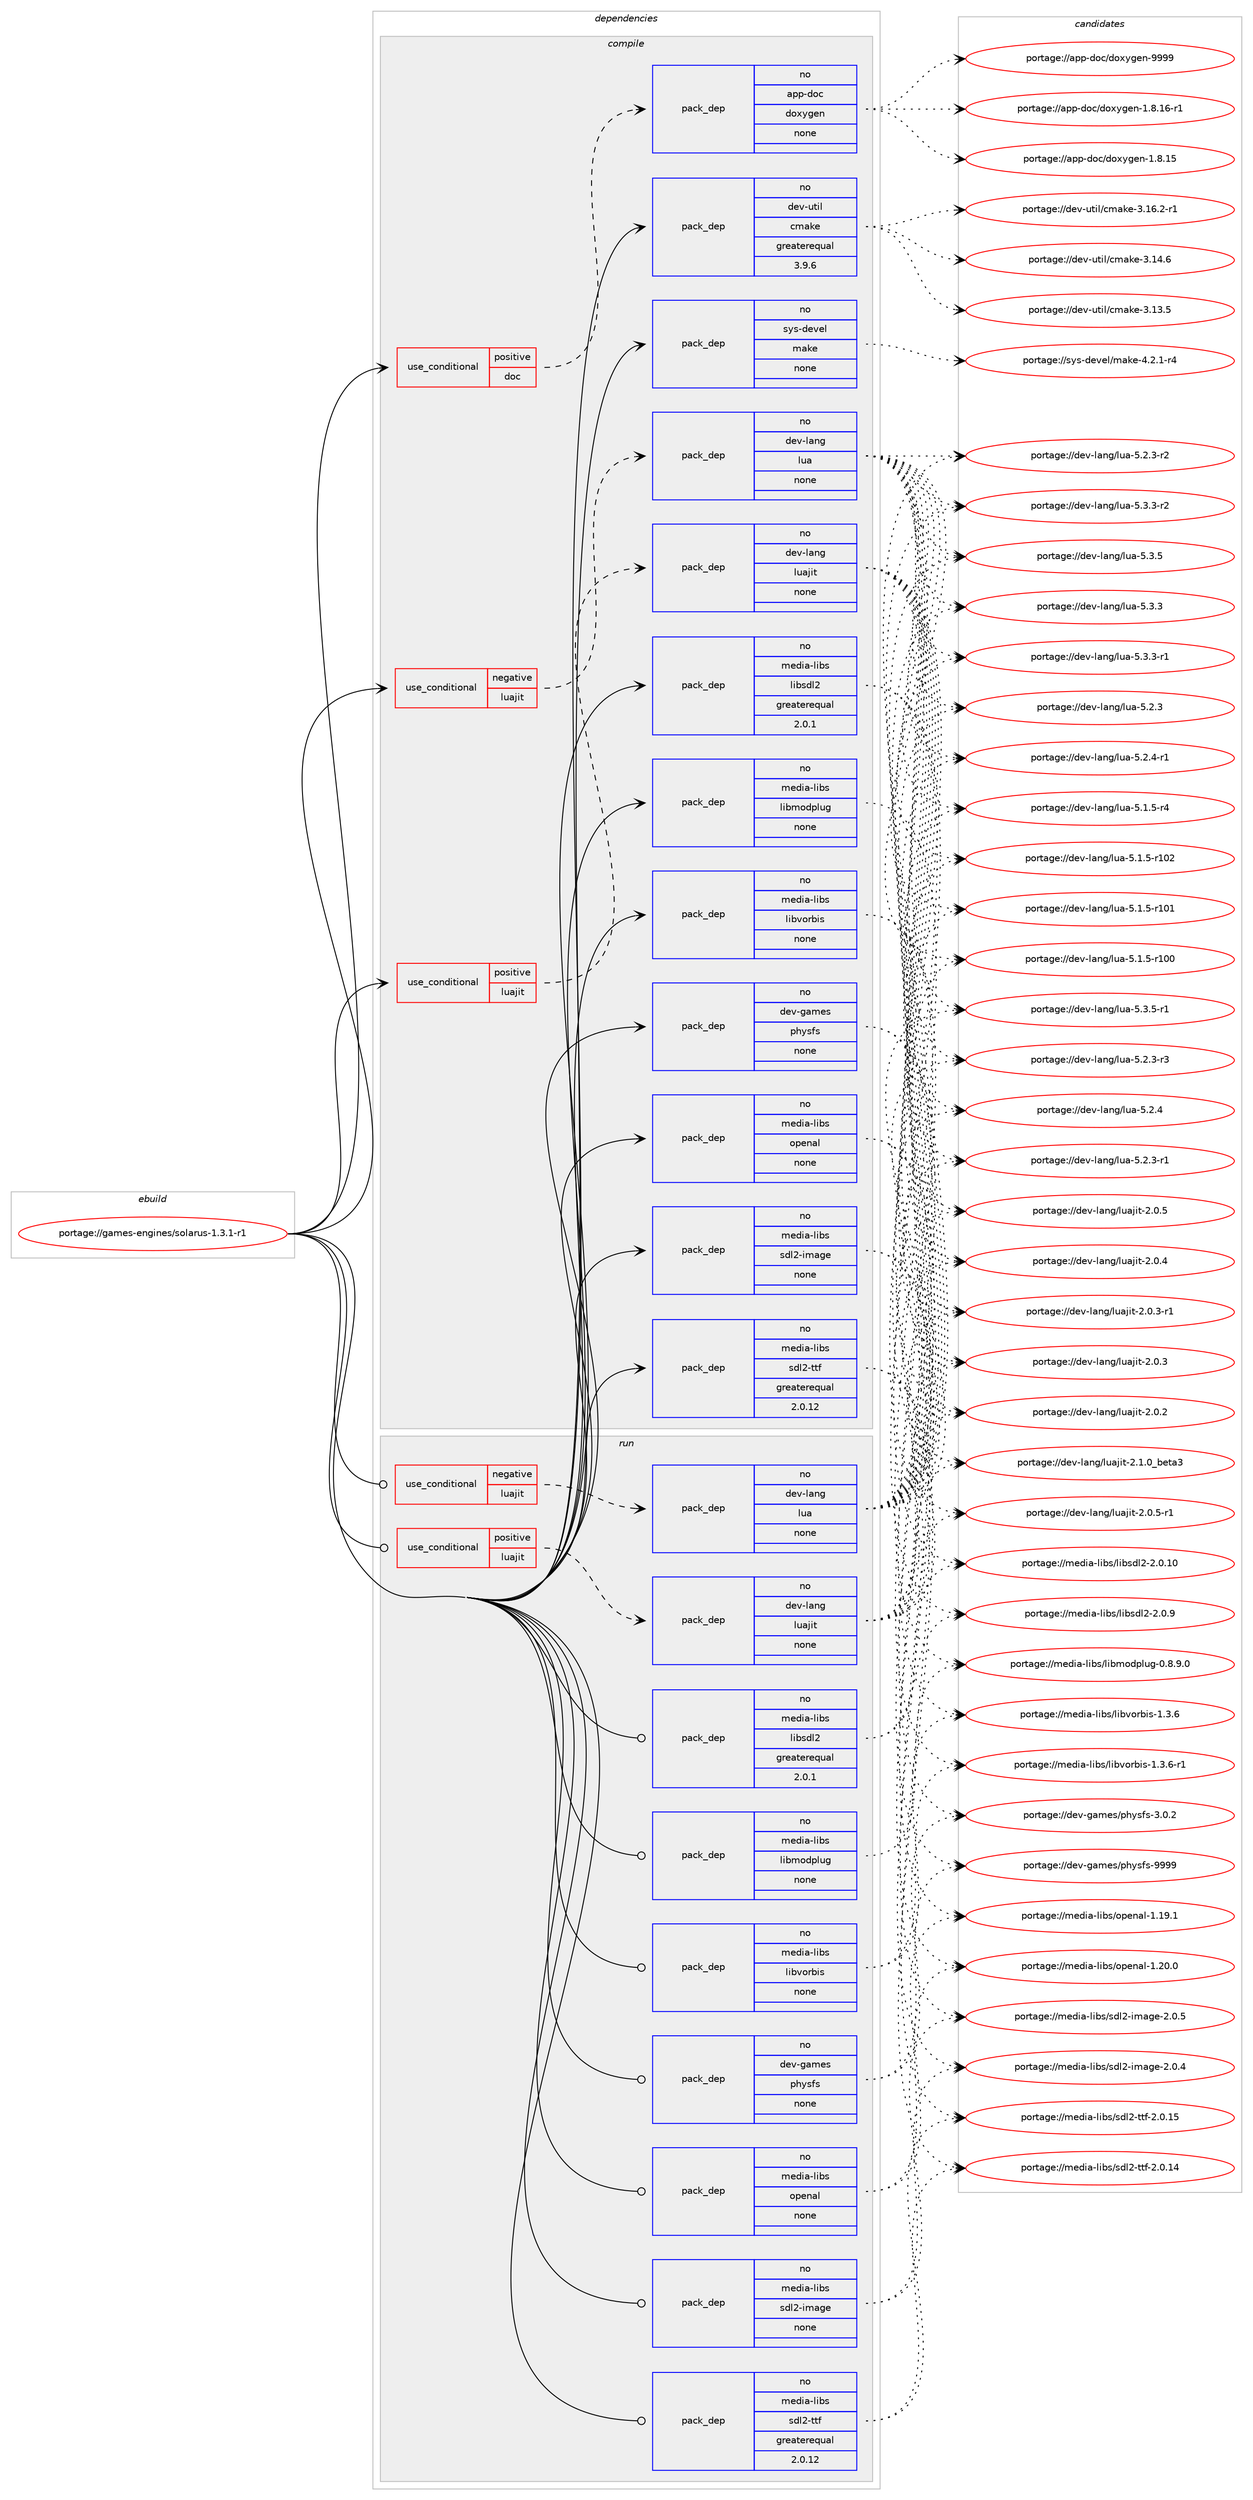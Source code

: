 digraph prolog {

# *************
# Graph options
# *************

newrank=true;
concentrate=true;
compound=true;
graph [rankdir=LR,fontname=Helvetica,fontsize=10,ranksep=1.5];#, ranksep=2.5, nodesep=0.2];
edge  [arrowhead=vee];
node  [fontname=Helvetica,fontsize=10];

# **********
# The ebuild
# **********

subgraph cluster_leftcol {
color=gray;
rank=same;
label=<<i>ebuild</i>>;
id [label="portage://games-engines/solarus-1.3.1-r1", color=red, width=4, href="../games-engines/solarus-1.3.1-r1.svg"];
}

# ****************
# The dependencies
# ****************

subgraph cluster_midcol {
color=gray;
label=<<i>dependencies</i>>;
subgraph cluster_compile {
fillcolor="#eeeeee";
style=filled;
label=<<i>compile</i>>;
subgraph cond59530 {
dependency286472 [label=<<TABLE BORDER="0" CELLBORDER="1" CELLSPACING="0" CELLPADDING="4"><TR><TD ROWSPAN="3" CELLPADDING="10">use_conditional</TD></TR><TR><TD>negative</TD></TR><TR><TD>luajit</TD></TR></TABLE>>, shape=none, color=red];
subgraph pack222488 {
dependency286473 [label=<<TABLE BORDER="0" CELLBORDER="1" CELLSPACING="0" CELLPADDING="4" WIDTH="220"><TR><TD ROWSPAN="6" CELLPADDING="30">pack_dep</TD></TR><TR><TD WIDTH="110">no</TD></TR><TR><TD>dev-lang</TD></TR><TR><TD>lua</TD></TR><TR><TD>none</TD></TR><TR><TD></TD></TR></TABLE>>, shape=none, color=blue];
}
dependency286472:e -> dependency286473:w [weight=20,style="dashed",arrowhead="vee"];
}
id:e -> dependency286472:w [weight=20,style="solid",arrowhead="vee"];
subgraph cond59531 {
dependency286474 [label=<<TABLE BORDER="0" CELLBORDER="1" CELLSPACING="0" CELLPADDING="4"><TR><TD ROWSPAN="3" CELLPADDING="10">use_conditional</TD></TR><TR><TD>positive</TD></TR><TR><TD>doc</TD></TR></TABLE>>, shape=none, color=red];
subgraph pack222489 {
dependency286475 [label=<<TABLE BORDER="0" CELLBORDER="1" CELLSPACING="0" CELLPADDING="4" WIDTH="220"><TR><TD ROWSPAN="6" CELLPADDING="30">pack_dep</TD></TR><TR><TD WIDTH="110">no</TD></TR><TR><TD>app-doc</TD></TR><TR><TD>doxygen</TD></TR><TR><TD>none</TD></TR><TR><TD></TD></TR></TABLE>>, shape=none, color=blue];
}
dependency286474:e -> dependency286475:w [weight=20,style="dashed",arrowhead="vee"];
}
id:e -> dependency286474:w [weight=20,style="solid",arrowhead="vee"];
subgraph cond59532 {
dependency286476 [label=<<TABLE BORDER="0" CELLBORDER="1" CELLSPACING="0" CELLPADDING="4"><TR><TD ROWSPAN="3" CELLPADDING="10">use_conditional</TD></TR><TR><TD>positive</TD></TR><TR><TD>luajit</TD></TR></TABLE>>, shape=none, color=red];
subgraph pack222490 {
dependency286477 [label=<<TABLE BORDER="0" CELLBORDER="1" CELLSPACING="0" CELLPADDING="4" WIDTH="220"><TR><TD ROWSPAN="6" CELLPADDING="30">pack_dep</TD></TR><TR><TD WIDTH="110">no</TD></TR><TR><TD>dev-lang</TD></TR><TR><TD>luajit</TD></TR><TR><TD>none</TD></TR><TR><TD></TD></TR></TABLE>>, shape=none, color=blue];
}
dependency286476:e -> dependency286477:w [weight=20,style="dashed",arrowhead="vee"];
}
id:e -> dependency286476:w [weight=20,style="solid",arrowhead="vee"];
subgraph pack222491 {
dependency286478 [label=<<TABLE BORDER="0" CELLBORDER="1" CELLSPACING="0" CELLPADDING="4" WIDTH="220"><TR><TD ROWSPAN="6" CELLPADDING="30">pack_dep</TD></TR><TR><TD WIDTH="110">no</TD></TR><TR><TD>dev-games</TD></TR><TR><TD>physfs</TD></TR><TR><TD>none</TD></TR><TR><TD></TD></TR></TABLE>>, shape=none, color=blue];
}
id:e -> dependency286478:w [weight=20,style="solid",arrowhead="vee"];
subgraph pack222492 {
dependency286479 [label=<<TABLE BORDER="0" CELLBORDER="1" CELLSPACING="0" CELLPADDING="4" WIDTH="220"><TR><TD ROWSPAN="6" CELLPADDING="30">pack_dep</TD></TR><TR><TD WIDTH="110">no</TD></TR><TR><TD>dev-util</TD></TR><TR><TD>cmake</TD></TR><TR><TD>greaterequal</TD></TR><TR><TD>3.9.6</TD></TR></TABLE>>, shape=none, color=blue];
}
id:e -> dependency286479:w [weight=20,style="solid",arrowhead="vee"];
subgraph pack222493 {
dependency286480 [label=<<TABLE BORDER="0" CELLBORDER="1" CELLSPACING="0" CELLPADDING="4" WIDTH="220"><TR><TD ROWSPAN="6" CELLPADDING="30">pack_dep</TD></TR><TR><TD WIDTH="110">no</TD></TR><TR><TD>media-libs</TD></TR><TR><TD>libmodplug</TD></TR><TR><TD>none</TD></TR><TR><TD></TD></TR></TABLE>>, shape=none, color=blue];
}
id:e -> dependency286480:w [weight=20,style="solid",arrowhead="vee"];
subgraph pack222494 {
dependency286481 [label=<<TABLE BORDER="0" CELLBORDER="1" CELLSPACING="0" CELLPADDING="4" WIDTH="220"><TR><TD ROWSPAN="6" CELLPADDING="30">pack_dep</TD></TR><TR><TD WIDTH="110">no</TD></TR><TR><TD>media-libs</TD></TR><TR><TD>libsdl2</TD></TR><TR><TD>greaterequal</TD></TR><TR><TD>2.0.1</TD></TR></TABLE>>, shape=none, color=blue];
}
id:e -> dependency286481:w [weight=20,style="solid",arrowhead="vee"];
subgraph pack222495 {
dependency286482 [label=<<TABLE BORDER="0" CELLBORDER="1" CELLSPACING="0" CELLPADDING="4" WIDTH="220"><TR><TD ROWSPAN="6" CELLPADDING="30">pack_dep</TD></TR><TR><TD WIDTH="110">no</TD></TR><TR><TD>media-libs</TD></TR><TR><TD>libvorbis</TD></TR><TR><TD>none</TD></TR><TR><TD></TD></TR></TABLE>>, shape=none, color=blue];
}
id:e -> dependency286482:w [weight=20,style="solid",arrowhead="vee"];
subgraph pack222496 {
dependency286483 [label=<<TABLE BORDER="0" CELLBORDER="1" CELLSPACING="0" CELLPADDING="4" WIDTH="220"><TR><TD ROWSPAN="6" CELLPADDING="30">pack_dep</TD></TR><TR><TD WIDTH="110">no</TD></TR><TR><TD>media-libs</TD></TR><TR><TD>openal</TD></TR><TR><TD>none</TD></TR><TR><TD></TD></TR></TABLE>>, shape=none, color=blue];
}
id:e -> dependency286483:w [weight=20,style="solid",arrowhead="vee"];
subgraph pack222497 {
dependency286484 [label=<<TABLE BORDER="0" CELLBORDER="1" CELLSPACING="0" CELLPADDING="4" WIDTH="220"><TR><TD ROWSPAN="6" CELLPADDING="30">pack_dep</TD></TR><TR><TD WIDTH="110">no</TD></TR><TR><TD>media-libs</TD></TR><TR><TD>sdl2-image</TD></TR><TR><TD>none</TD></TR><TR><TD></TD></TR></TABLE>>, shape=none, color=blue];
}
id:e -> dependency286484:w [weight=20,style="solid",arrowhead="vee"];
subgraph pack222498 {
dependency286485 [label=<<TABLE BORDER="0" CELLBORDER="1" CELLSPACING="0" CELLPADDING="4" WIDTH="220"><TR><TD ROWSPAN="6" CELLPADDING="30">pack_dep</TD></TR><TR><TD WIDTH="110">no</TD></TR><TR><TD>media-libs</TD></TR><TR><TD>sdl2-ttf</TD></TR><TR><TD>greaterequal</TD></TR><TR><TD>2.0.12</TD></TR></TABLE>>, shape=none, color=blue];
}
id:e -> dependency286485:w [weight=20,style="solid",arrowhead="vee"];
subgraph pack222499 {
dependency286486 [label=<<TABLE BORDER="0" CELLBORDER="1" CELLSPACING="0" CELLPADDING="4" WIDTH="220"><TR><TD ROWSPAN="6" CELLPADDING="30">pack_dep</TD></TR><TR><TD WIDTH="110">no</TD></TR><TR><TD>sys-devel</TD></TR><TR><TD>make</TD></TR><TR><TD>none</TD></TR><TR><TD></TD></TR></TABLE>>, shape=none, color=blue];
}
id:e -> dependency286486:w [weight=20,style="solid",arrowhead="vee"];
}
subgraph cluster_compileandrun {
fillcolor="#eeeeee";
style=filled;
label=<<i>compile and run</i>>;
}
subgraph cluster_run {
fillcolor="#eeeeee";
style=filled;
label=<<i>run</i>>;
subgraph cond59533 {
dependency286487 [label=<<TABLE BORDER="0" CELLBORDER="1" CELLSPACING="0" CELLPADDING="4"><TR><TD ROWSPAN="3" CELLPADDING="10">use_conditional</TD></TR><TR><TD>negative</TD></TR><TR><TD>luajit</TD></TR></TABLE>>, shape=none, color=red];
subgraph pack222500 {
dependency286488 [label=<<TABLE BORDER="0" CELLBORDER="1" CELLSPACING="0" CELLPADDING="4" WIDTH="220"><TR><TD ROWSPAN="6" CELLPADDING="30">pack_dep</TD></TR><TR><TD WIDTH="110">no</TD></TR><TR><TD>dev-lang</TD></TR><TR><TD>lua</TD></TR><TR><TD>none</TD></TR><TR><TD></TD></TR></TABLE>>, shape=none, color=blue];
}
dependency286487:e -> dependency286488:w [weight=20,style="dashed",arrowhead="vee"];
}
id:e -> dependency286487:w [weight=20,style="solid",arrowhead="odot"];
subgraph cond59534 {
dependency286489 [label=<<TABLE BORDER="0" CELLBORDER="1" CELLSPACING="0" CELLPADDING="4"><TR><TD ROWSPAN="3" CELLPADDING="10">use_conditional</TD></TR><TR><TD>positive</TD></TR><TR><TD>luajit</TD></TR></TABLE>>, shape=none, color=red];
subgraph pack222501 {
dependency286490 [label=<<TABLE BORDER="0" CELLBORDER="1" CELLSPACING="0" CELLPADDING="4" WIDTH="220"><TR><TD ROWSPAN="6" CELLPADDING="30">pack_dep</TD></TR><TR><TD WIDTH="110">no</TD></TR><TR><TD>dev-lang</TD></TR><TR><TD>luajit</TD></TR><TR><TD>none</TD></TR><TR><TD></TD></TR></TABLE>>, shape=none, color=blue];
}
dependency286489:e -> dependency286490:w [weight=20,style="dashed",arrowhead="vee"];
}
id:e -> dependency286489:w [weight=20,style="solid",arrowhead="odot"];
subgraph pack222502 {
dependency286491 [label=<<TABLE BORDER="0" CELLBORDER="1" CELLSPACING="0" CELLPADDING="4" WIDTH="220"><TR><TD ROWSPAN="6" CELLPADDING="30">pack_dep</TD></TR><TR><TD WIDTH="110">no</TD></TR><TR><TD>dev-games</TD></TR><TR><TD>physfs</TD></TR><TR><TD>none</TD></TR><TR><TD></TD></TR></TABLE>>, shape=none, color=blue];
}
id:e -> dependency286491:w [weight=20,style="solid",arrowhead="odot"];
subgraph pack222503 {
dependency286492 [label=<<TABLE BORDER="0" CELLBORDER="1" CELLSPACING="0" CELLPADDING="4" WIDTH="220"><TR><TD ROWSPAN="6" CELLPADDING="30">pack_dep</TD></TR><TR><TD WIDTH="110">no</TD></TR><TR><TD>media-libs</TD></TR><TR><TD>libmodplug</TD></TR><TR><TD>none</TD></TR><TR><TD></TD></TR></TABLE>>, shape=none, color=blue];
}
id:e -> dependency286492:w [weight=20,style="solid",arrowhead="odot"];
subgraph pack222504 {
dependency286493 [label=<<TABLE BORDER="0" CELLBORDER="1" CELLSPACING="0" CELLPADDING="4" WIDTH="220"><TR><TD ROWSPAN="6" CELLPADDING="30">pack_dep</TD></TR><TR><TD WIDTH="110">no</TD></TR><TR><TD>media-libs</TD></TR><TR><TD>libsdl2</TD></TR><TR><TD>greaterequal</TD></TR><TR><TD>2.0.1</TD></TR></TABLE>>, shape=none, color=blue];
}
id:e -> dependency286493:w [weight=20,style="solid",arrowhead="odot"];
subgraph pack222505 {
dependency286494 [label=<<TABLE BORDER="0" CELLBORDER="1" CELLSPACING="0" CELLPADDING="4" WIDTH="220"><TR><TD ROWSPAN="6" CELLPADDING="30">pack_dep</TD></TR><TR><TD WIDTH="110">no</TD></TR><TR><TD>media-libs</TD></TR><TR><TD>libvorbis</TD></TR><TR><TD>none</TD></TR><TR><TD></TD></TR></TABLE>>, shape=none, color=blue];
}
id:e -> dependency286494:w [weight=20,style="solid",arrowhead="odot"];
subgraph pack222506 {
dependency286495 [label=<<TABLE BORDER="0" CELLBORDER="1" CELLSPACING="0" CELLPADDING="4" WIDTH="220"><TR><TD ROWSPAN="6" CELLPADDING="30">pack_dep</TD></TR><TR><TD WIDTH="110">no</TD></TR><TR><TD>media-libs</TD></TR><TR><TD>openal</TD></TR><TR><TD>none</TD></TR><TR><TD></TD></TR></TABLE>>, shape=none, color=blue];
}
id:e -> dependency286495:w [weight=20,style="solid",arrowhead="odot"];
subgraph pack222507 {
dependency286496 [label=<<TABLE BORDER="0" CELLBORDER="1" CELLSPACING="0" CELLPADDING="4" WIDTH="220"><TR><TD ROWSPAN="6" CELLPADDING="30">pack_dep</TD></TR><TR><TD WIDTH="110">no</TD></TR><TR><TD>media-libs</TD></TR><TR><TD>sdl2-image</TD></TR><TR><TD>none</TD></TR><TR><TD></TD></TR></TABLE>>, shape=none, color=blue];
}
id:e -> dependency286496:w [weight=20,style="solid",arrowhead="odot"];
subgraph pack222508 {
dependency286497 [label=<<TABLE BORDER="0" CELLBORDER="1" CELLSPACING="0" CELLPADDING="4" WIDTH="220"><TR><TD ROWSPAN="6" CELLPADDING="30">pack_dep</TD></TR><TR><TD WIDTH="110">no</TD></TR><TR><TD>media-libs</TD></TR><TR><TD>sdl2-ttf</TD></TR><TR><TD>greaterequal</TD></TR><TR><TD>2.0.12</TD></TR></TABLE>>, shape=none, color=blue];
}
id:e -> dependency286497:w [weight=20,style="solid",arrowhead="odot"];
}
}

# **************
# The candidates
# **************

subgraph cluster_choices {
rank=same;
color=gray;
label=<<i>candidates</i>>;

subgraph choice222488 {
color=black;
nodesep=1;
choice100101118451089711010347108117974553465146534511449 [label="portage://dev-lang/lua-5.3.5-r1", color=red, width=4,href="../dev-lang/lua-5.3.5-r1.svg"];
choice10010111845108971101034710811797455346514653 [label="portage://dev-lang/lua-5.3.5", color=red, width=4,href="../dev-lang/lua-5.3.5.svg"];
choice100101118451089711010347108117974553465146514511450 [label="portage://dev-lang/lua-5.3.3-r2", color=red, width=4,href="../dev-lang/lua-5.3.3-r2.svg"];
choice100101118451089711010347108117974553465146514511449 [label="portage://dev-lang/lua-5.3.3-r1", color=red, width=4,href="../dev-lang/lua-5.3.3-r1.svg"];
choice10010111845108971101034710811797455346514651 [label="portage://dev-lang/lua-5.3.3", color=red, width=4,href="../dev-lang/lua-5.3.3.svg"];
choice100101118451089711010347108117974553465046524511449 [label="portage://dev-lang/lua-5.2.4-r1", color=red, width=4,href="../dev-lang/lua-5.2.4-r1.svg"];
choice10010111845108971101034710811797455346504652 [label="portage://dev-lang/lua-5.2.4", color=red, width=4,href="../dev-lang/lua-5.2.4.svg"];
choice100101118451089711010347108117974553465046514511451 [label="portage://dev-lang/lua-5.2.3-r3", color=red, width=4,href="../dev-lang/lua-5.2.3-r3.svg"];
choice100101118451089711010347108117974553465046514511450 [label="portage://dev-lang/lua-5.2.3-r2", color=red, width=4,href="../dev-lang/lua-5.2.3-r2.svg"];
choice100101118451089711010347108117974553465046514511449 [label="portage://dev-lang/lua-5.2.3-r1", color=red, width=4,href="../dev-lang/lua-5.2.3-r1.svg"];
choice10010111845108971101034710811797455346504651 [label="portage://dev-lang/lua-5.2.3", color=red, width=4,href="../dev-lang/lua-5.2.3.svg"];
choice100101118451089711010347108117974553464946534511452 [label="portage://dev-lang/lua-5.1.5-r4", color=red, width=4,href="../dev-lang/lua-5.1.5-r4.svg"];
choice1001011184510897110103471081179745534649465345114494850 [label="portage://dev-lang/lua-5.1.5-r102", color=red, width=4,href="../dev-lang/lua-5.1.5-r102.svg"];
choice1001011184510897110103471081179745534649465345114494849 [label="portage://dev-lang/lua-5.1.5-r101", color=red, width=4,href="../dev-lang/lua-5.1.5-r101.svg"];
choice1001011184510897110103471081179745534649465345114494848 [label="portage://dev-lang/lua-5.1.5-r100", color=red, width=4,href="../dev-lang/lua-5.1.5-r100.svg"];
dependency286473:e -> choice100101118451089711010347108117974553465146534511449:w [style=dotted,weight="100"];
dependency286473:e -> choice10010111845108971101034710811797455346514653:w [style=dotted,weight="100"];
dependency286473:e -> choice100101118451089711010347108117974553465146514511450:w [style=dotted,weight="100"];
dependency286473:e -> choice100101118451089711010347108117974553465146514511449:w [style=dotted,weight="100"];
dependency286473:e -> choice10010111845108971101034710811797455346514651:w [style=dotted,weight="100"];
dependency286473:e -> choice100101118451089711010347108117974553465046524511449:w [style=dotted,weight="100"];
dependency286473:e -> choice10010111845108971101034710811797455346504652:w [style=dotted,weight="100"];
dependency286473:e -> choice100101118451089711010347108117974553465046514511451:w [style=dotted,weight="100"];
dependency286473:e -> choice100101118451089711010347108117974553465046514511450:w [style=dotted,weight="100"];
dependency286473:e -> choice100101118451089711010347108117974553465046514511449:w [style=dotted,weight="100"];
dependency286473:e -> choice10010111845108971101034710811797455346504651:w [style=dotted,weight="100"];
dependency286473:e -> choice100101118451089711010347108117974553464946534511452:w [style=dotted,weight="100"];
dependency286473:e -> choice1001011184510897110103471081179745534649465345114494850:w [style=dotted,weight="100"];
dependency286473:e -> choice1001011184510897110103471081179745534649465345114494849:w [style=dotted,weight="100"];
dependency286473:e -> choice1001011184510897110103471081179745534649465345114494848:w [style=dotted,weight="100"];
}
subgraph choice222489 {
color=black;
nodesep=1;
choice971121124510011199471001111201211031011104557575757 [label="portage://app-doc/doxygen-9999", color=red, width=4,href="../app-doc/doxygen-9999.svg"];
choice97112112451001119947100111120121103101110454946564649544511449 [label="portage://app-doc/doxygen-1.8.16-r1", color=red, width=4,href="../app-doc/doxygen-1.8.16-r1.svg"];
choice9711211245100111994710011112012110310111045494656464953 [label="portage://app-doc/doxygen-1.8.15", color=red, width=4,href="../app-doc/doxygen-1.8.15.svg"];
dependency286475:e -> choice971121124510011199471001111201211031011104557575757:w [style=dotted,weight="100"];
dependency286475:e -> choice97112112451001119947100111120121103101110454946564649544511449:w [style=dotted,weight="100"];
dependency286475:e -> choice9711211245100111994710011112012110310111045494656464953:w [style=dotted,weight="100"];
}
subgraph choice222490 {
color=black;
nodesep=1;
choice1001011184510897110103471081179710610511645504649464895981011169751 [label="portage://dev-lang/luajit-2.1.0_beta3", color=red, width=4,href="../dev-lang/luajit-2.1.0_beta3.svg"];
choice100101118451089711010347108117971061051164550464846534511449 [label="portage://dev-lang/luajit-2.0.5-r1", color=red, width=4,href="../dev-lang/luajit-2.0.5-r1.svg"];
choice10010111845108971101034710811797106105116455046484653 [label="portage://dev-lang/luajit-2.0.5", color=red, width=4,href="../dev-lang/luajit-2.0.5.svg"];
choice10010111845108971101034710811797106105116455046484652 [label="portage://dev-lang/luajit-2.0.4", color=red, width=4,href="../dev-lang/luajit-2.0.4.svg"];
choice100101118451089711010347108117971061051164550464846514511449 [label="portage://dev-lang/luajit-2.0.3-r1", color=red, width=4,href="../dev-lang/luajit-2.0.3-r1.svg"];
choice10010111845108971101034710811797106105116455046484651 [label="portage://dev-lang/luajit-2.0.3", color=red, width=4,href="../dev-lang/luajit-2.0.3.svg"];
choice10010111845108971101034710811797106105116455046484650 [label="portage://dev-lang/luajit-2.0.2", color=red, width=4,href="../dev-lang/luajit-2.0.2.svg"];
dependency286477:e -> choice1001011184510897110103471081179710610511645504649464895981011169751:w [style=dotted,weight="100"];
dependency286477:e -> choice100101118451089711010347108117971061051164550464846534511449:w [style=dotted,weight="100"];
dependency286477:e -> choice10010111845108971101034710811797106105116455046484653:w [style=dotted,weight="100"];
dependency286477:e -> choice10010111845108971101034710811797106105116455046484652:w [style=dotted,weight="100"];
dependency286477:e -> choice100101118451089711010347108117971061051164550464846514511449:w [style=dotted,weight="100"];
dependency286477:e -> choice10010111845108971101034710811797106105116455046484651:w [style=dotted,weight="100"];
dependency286477:e -> choice10010111845108971101034710811797106105116455046484650:w [style=dotted,weight="100"];
}
subgraph choice222491 {
color=black;
nodesep=1;
choice1001011184510397109101115471121041211151021154557575757 [label="portage://dev-games/physfs-9999", color=red, width=4,href="../dev-games/physfs-9999.svg"];
choice100101118451039710910111547112104121115102115455146484650 [label="portage://dev-games/physfs-3.0.2", color=red, width=4,href="../dev-games/physfs-3.0.2.svg"];
dependency286478:e -> choice1001011184510397109101115471121041211151021154557575757:w [style=dotted,weight="100"];
dependency286478:e -> choice100101118451039710910111547112104121115102115455146484650:w [style=dotted,weight="100"];
}
subgraph choice222492 {
color=black;
nodesep=1;
choice10010111845117116105108479910997107101455146495446504511449 [label="portage://dev-util/cmake-3.16.2-r1", color=red, width=4,href="../dev-util/cmake-3.16.2-r1.svg"];
choice1001011184511711610510847991099710710145514649524654 [label="portage://dev-util/cmake-3.14.6", color=red, width=4,href="../dev-util/cmake-3.14.6.svg"];
choice1001011184511711610510847991099710710145514649514653 [label="portage://dev-util/cmake-3.13.5", color=red, width=4,href="../dev-util/cmake-3.13.5.svg"];
dependency286479:e -> choice10010111845117116105108479910997107101455146495446504511449:w [style=dotted,weight="100"];
dependency286479:e -> choice1001011184511711610510847991099710710145514649524654:w [style=dotted,weight="100"];
dependency286479:e -> choice1001011184511711610510847991099710710145514649514653:w [style=dotted,weight="100"];
}
subgraph choice222493 {
color=black;
nodesep=1;
choice10910110010597451081059811547108105981091111001121081171034548465646574648 [label="portage://media-libs/libmodplug-0.8.9.0", color=red, width=4,href="../media-libs/libmodplug-0.8.9.0.svg"];
dependency286480:e -> choice10910110010597451081059811547108105981091111001121081171034548465646574648:w [style=dotted,weight="100"];
}
subgraph choice222494 {
color=black;
nodesep=1;
choice109101100105974510810598115471081059811510010850455046484657 [label="portage://media-libs/libsdl2-2.0.9", color=red, width=4,href="../media-libs/libsdl2-2.0.9.svg"];
choice10910110010597451081059811547108105981151001085045504648464948 [label="portage://media-libs/libsdl2-2.0.10", color=red, width=4,href="../media-libs/libsdl2-2.0.10.svg"];
dependency286481:e -> choice109101100105974510810598115471081059811510010850455046484657:w [style=dotted,weight="100"];
dependency286481:e -> choice10910110010597451081059811547108105981151001085045504648464948:w [style=dotted,weight="100"];
}
subgraph choice222495 {
color=black;
nodesep=1;
choice1091011001059745108105981154710810598118111114981051154549465146544511449 [label="portage://media-libs/libvorbis-1.3.6-r1", color=red, width=4,href="../media-libs/libvorbis-1.3.6-r1.svg"];
choice109101100105974510810598115471081059811811111498105115454946514654 [label="portage://media-libs/libvorbis-1.3.6", color=red, width=4,href="../media-libs/libvorbis-1.3.6.svg"];
dependency286482:e -> choice1091011001059745108105981154710810598118111114981051154549465146544511449:w [style=dotted,weight="100"];
dependency286482:e -> choice109101100105974510810598115471081059811811111498105115454946514654:w [style=dotted,weight="100"];
}
subgraph choice222496 {
color=black;
nodesep=1;
choice109101100105974510810598115471111121011109710845494650484648 [label="portage://media-libs/openal-1.20.0", color=red, width=4,href="../media-libs/openal-1.20.0.svg"];
choice109101100105974510810598115471111121011109710845494649574649 [label="portage://media-libs/openal-1.19.1", color=red, width=4,href="../media-libs/openal-1.19.1.svg"];
dependency286483:e -> choice109101100105974510810598115471111121011109710845494650484648:w [style=dotted,weight="100"];
dependency286483:e -> choice109101100105974510810598115471111121011109710845494649574649:w [style=dotted,weight="100"];
}
subgraph choice222497 {
color=black;
nodesep=1;
choice10910110010597451081059811547115100108504510510997103101455046484653 [label="portage://media-libs/sdl2-image-2.0.5", color=red, width=4,href="../media-libs/sdl2-image-2.0.5.svg"];
choice10910110010597451081059811547115100108504510510997103101455046484652 [label="portage://media-libs/sdl2-image-2.0.4", color=red, width=4,href="../media-libs/sdl2-image-2.0.4.svg"];
dependency286484:e -> choice10910110010597451081059811547115100108504510510997103101455046484653:w [style=dotted,weight="100"];
dependency286484:e -> choice10910110010597451081059811547115100108504510510997103101455046484652:w [style=dotted,weight="100"];
}
subgraph choice222498 {
color=black;
nodesep=1;
choice10910110010597451081059811547115100108504511611610245504648464953 [label="portage://media-libs/sdl2-ttf-2.0.15", color=red, width=4,href="../media-libs/sdl2-ttf-2.0.15.svg"];
choice10910110010597451081059811547115100108504511611610245504648464952 [label="portage://media-libs/sdl2-ttf-2.0.14", color=red, width=4,href="../media-libs/sdl2-ttf-2.0.14.svg"];
dependency286485:e -> choice10910110010597451081059811547115100108504511611610245504648464953:w [style=dotted,weight="100"];
dependency286485:e -> choice10910110010597451081059811547115100108504511611610245504648464952:w [style=dotted,weight="100"];
}
subgraph choice222499 {
color=black;
nodesep=1;
choice1151211154510010111810110847109971071014552465046494511452 [label="portage://sys-devel/make-4.2.1-r4", color=red, width=4,href="../sys-devel/make-4.2.1-r4.svg"];
dependency286486:e -> choice1151211154510010111810110847109971071014552465046494511452:w [style=dotted,weight="100"];
}
subgraph choice222500 {
color=black;
nodesep=1;
choice100101118451089711010347108117974553465146534511449 [label="portage://dev-lang/lua-5.3.5-r1", color=red, width=4,href="../dev-lang/lua-5.3.5-r1.svg"];
choice10010111845108971101034710811797455346514653 [label="portage://dev-lang/lua-5.3.5", color=red, width=4,href="../dev-lang/lua-5.3.5.svg"];
choice100101118451089711010347108117974553465146514511450 [label="portage://dev-lang/lua-5.3.3-r2", color=red, width=4,href="../dev-lang/lua-5.3.3-r2.svg"];
choice100101118451089711010347108117974553465146514511449 [label="portage://dev-lang/lua-5.3.3-r1", color=red, width=4,href="../dev-lang/lua-5.3.3-r1.svg"];
choice10010111845108971101034710811797455346514651 [label="portage://dev-lang/lua-5.3.3", color=red, width=4,href="../dev-lang/lua-5.3.3.svg"];
choice100101118451089711010347108117974553465046524511449 [label="portage://dev-lang/lua-5.2.4-r1", color=red, width=4,href="../dev-lang/lua-5.2.4-r1.svg"];
choice10010111845108971101034710811797455346504652 [label="portage://dev-lang/lua-5.2.4", color=red, width=4,href="../dev-lang/lua-5.2.4.svg"];
choice100101118451089711010347108117974553465046514511451 [label="portage://dev-lang/lua-5.2.3-r3", color=red, width=4,href="../dev-lang/lua-5.2.3-r3.svg"];
choice100101118451089711010347108117974553465046514511450 [label="portage://dev-lang/lua-5.2.3-r2", color=red, width=4,href="../dev-lang/lua-5.2.3-r2.svg"];
choice100101118451089711010347108117974553465046514511449 [label="portage://dev-lang/lua-5.2.3-r1", color=red, width=4,href="../dev-lang/lua-5.2.3-r1.svg"];
choice10010111845108971101034710811797455346504651 [label="portage://dev-lang/lua-5.2.3", color=red, width=4,href="../dev-lang/lua-5.2.3.svg"];
choice100101118451089711010347108117974553464946534511452 [label="portage://dev-lang/lua-5.1.5-r4", color=red, width=4,href="../dev-lang/lua-5.1.5-r4.svg"];
choice1001011184510897110103471081179745534649465345114494850 [label="portage://dev-lang/lua-5.1.5-r102", color=red, width=4,href="../dev-lang/lua-5.1.5-r102.svg"];
choice1001011184510897110103471081179745534649465345114494849 [label="portage://dev-lang/lua-5.1.5-r101", color=red, width=4,href="../dev-lang/lua-5.1.5-r101.svg"];
choice1001011184510897110103471081179745534649465345114494848 [label="portage://dev-lang/lua-5.1.5-r100", color=red, width=4,href="../dev-lang/lua-5.1.5-r100.svg"];
dependency286488:e -> choice100101118451089711010347108117974553465146534511449:w [style=dotted,weight="100"];
dependency286488:e -> choice10010111845108971101034710811797455346514653:w [style=dotted,weight="100"];
dependency286488:e -> choice100101118451089711010347108117974553465146514511450:w [style=dotted,weight="100"];
dependency286488:e -> choice100101118451089711010347108117974553465146514511449:w [style=dotted,weight="100"];
dependency286488:e -> choice10010111845108971101034710811797455346514651:w [style=dotted,weight="100"];
dependency286488:e -> choice100101118451089711010347108117974553465046524511449:w [style=dotted,weight="100"];
dependency286488:e -> choice10010111845108971101034710811797455346504652:w [style=dotted,weight="100"];
dependency286488:e -> choice100101118451089711010347108117974553465046514511451:w [style=dotted,weight="100"];
dependency286488:e -> choice100101118451089711010347108117974553465046514511450:w [style=dotted,weight="100"];
dependency286488:e -> choice100101118451089711010347108117974553465046514511449:w [style=dotted,weight="100"];
dependency286488:e -> choice10010111845108971101034710811797455346504651:w [style=dotted,weight="100"];
dependency286488:e -> choice100101118451089711010347108117974553464946534511452:w [style=dotted,weight="100"];
dependency286488:e -> choice1001011184510897110103471081179745534649465345114494850:w [style=dotted,weight="100"];
dependency286488:e -> choice1001011184510897110103471081179745534649465345114494849:w [style=dotted,weight="100"];
dependency286488:e -> choice1001011184510897110103471081179745534649465345114494848:w [style=dotted,weight="100"];
}
subgraph choice222501 {
color=black;
nodesep=1;
choice1001011184510897110103471081179710610511645504649464895981011169751 [label="portage://dev-lang/luajit-2.1.0_beta3", color=red, width=4,href="../dev-lang/luajit-2.1.0_beta3.svg"];
choice100101118451089711010347108117971061051164550464846534511449 [label="portage://dev-lang/luajit-2.0.5-r1", color=red, width=4,href="../dev-lang/luajit-2.0.5-r1.svg"];
choice10010111845108971101034710811797106105116455046484653 [label="portage://dev-lang/luajit-2.0.5", color=red, width=4,href="../dev-lang/luajit-2.0.5.svg"];
choice10010111845108971101034710811797106105116455046484652 [label="portage://dev-lang/luajit-2.0.4", color=red, width=4,href="../dev-lang/luajit-2.0.4.svg"];
choice100101118451089711010347108117971061051164550464846514511449 [label="portage://dev-lang/luajit-2.0.3-r1", color=red, width=4,href="../dev-lang/luajit-2.0.3-r1.svg"];
choice10010111845108971101034710811797106105116455046484651 [label="portage://dev-lang/luajit-2.0.3", color=red, width=4,href="../dev-lang/luajit-2.0.3.svg"];
choice10010111845108971101034710811797106105116455046484650 [label="portage://dev-lang/luajit-2.0.2", color=red, width=4,href="../dev-lang/luajit-2.0.2.svg"];
dependency286490:e -> choice1001011184510897110103471081179710610511645504649464895981011169751:w [style=dotted,weight="100"];
dependency286490:e -> choice100101118451089711010347108117971061051164550464846534511449:w [style=dotted,weight="100"];
dependency286490:e -> choice10010111845108971101034710811797106105116455046484653:w [style=dotted,weight="100"];
dependency286490:e -> choice10010111845108971101034710811797106105116455046484652:w [style=dotted,weight="100"];
dependency286490:e -> choice100101118451089711010347108117971061051164550464846514511449:w [style=dotted,weight="100"];
dependency286490:e -> choice10010111845108971101034710811797106105116455046484651:w [style=dotted,weight="100"];
dependency286490:e -> choice10010111845108971101034710811797106105116455046484650:w [style=dotted,weight="100"];
}
subgraph choice222502 {
color=black;
nodesep=1;
choice1001011184510397109101115471121041211151021154557575757 [label="portage://dev-games/physfs-9999", color=red, width=4,href="../dev-games/physfs-9999.svg"];
choice100101118451039710910111547112104121115102115455146484650 [label="portage://dev-games/physfs-3.0.2", color=red, width=4,href="../dev-games/physfs-3.0.2.svg"];
dependency286491:e -> choice1001011184510397109101115471121041211151021154557575757:w [style=dotted,weight="100"];
dependency286491:e -> choice100101118451039710910111547112104121115102115455146484650:w [style=dotted,weight="100"];
}
subgraph choice222503 {
color=black;
nodesep=1;
choice10910110010597451081059811547108105981091111001121081171034548465646574648 [label="portage://media-libs/libmodplug-0.8.9.0", color=red, width=4,href="../media-libs/libmodplug-0.8.9.0.svg"];
dependency286492:e -> choice10910110010597451081059811547108105981091111001121081171034548465646574648:w [style=dotted,weight="100"];
}
subgraph choice222504 {
color=black;
nodesep=1;
choice109101100105974510810598115471081059811510010850455046484657 [label="portage://media-libs/libsdl2-2.0.9", color=red, width=4,href="../media-libs/libsdl2-2.0.9.svg"];
choice10910110010597451081059811547108105981151001085045504648464948 [label="portage://media-libs/libsdl2-2.0.10", color=red, width=4,href="../media-libs/libsdl2-2.0.10.svg"];
dependency286493:e -> choice109101100105974510810598115471081059811510010850455046484657:w [style=dotted,weight="100"];
dependency286493:e -> choice10910110010597451081059811547108105981151001085045504648464948:w [style=dotted,weight="100"];
}
subgraph choice222505 {
color=black;
nodesep=1;
choice1091011001059745108105981154710810598118111114981051154549465146544511449 [label="portage://media-libs/libvorbis-1.3.6-r1", color=red, width=4,href="../media-libs/libvorbis-1.3.6-r1.svg"];
choice109101100105974510810598115471081059811811111498105115454946514654 [label="portage://media-libs/libvorbis-1.3.6", color=red, width=4,href="../media-libs/libvorbis-1.3.6.svg"];
dependency286494:e -> choice1091011001059745108105981154710810598118111114981051154549465146544511449:w [style=dotted,weight="100"];
dependency286494:e -> choice109101100105974510810598115471081059811811111498105115454946514654:w [style=dotted,weight="100"];
}
subgraph choice222506 {
color=black;
nodesep=1;
choice109101100105974510810598115471111121011109710845494650484648 [label="portage://media-libs/openal-1.20.0", color=red, width=4,href="../media-libs/openal-1.20.0.svg"];
choice109101100105974510810598115471111121011109710845494649574649 [label="portage://media-libs/openal-1.19.1", color=red, width=4,href="../media-libs/openal-1.19.1.svg"];
dependency286495:e -> choice109101100105974510810598115471111121011109710845494650484648:w [style=dotted,weight="100"];
dependency286495:e -> choice109101100105974510810598115471111121011109710845494649574649:w [style=dotted,weight="100"];
}
subgraph choice222507 {
color=black;
nodesep=1;
choice10910110010597451081059811547115100108504510510997103101455046484653 [label="portage://media-libs/sdl2-image-2.0.5", color=red, width=4,href="../media-libs/sdl2-image-2.0.5.svg"];
choice10910110010597451081059811547115100108504510510997103101455046484652 [label="portage://media-libs/sdl2-image-2.0.4", color=red, width=4,href="../media-libs/sdl2-image-2.0.4.svg"];
dependency286496:e -> choice10910110010597451081059811547115100108504510510997103101455046484653:w [style=dotted,weight="100"];
dependency286496:e -> choice10910110010597451081059811547115100108504510510997103101455046484652:w [style=dotted,weight="100"];
}
subgraph choice222508 {
color=black;
nodesep=1;
choice10910110010597451081059811547115100108504511611610245504648464953 [label="portage://media-libs/sdl2-ttf-2.0.15", color=red, width=4,href="../media-libs/sdl2-ttf-2.0.15.svg"];
choice10910110010597451081059811547115100108504511611610245504648464952 [label="portage://media-libs/sdl2-ttf-2.0.14", color=red, width=4,href="../media-libs/sdl2-ttf-2.0.14.svg"];
dependency286497:e -> choice10910110010597451081059811547115100108504511611610245504648464953:w [style=dotted,weight="100"];
dependency286497:e -> choice10910110010597451081059811547115100108504511611610245504648464952:w [style=dotted,weight="100"];
}
}

}
